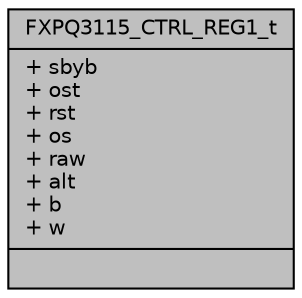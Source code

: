 digraph "FXPQ3115_CTRL_REG1_t"
{
  edge [fontname="Helvetica",fontsize="10",labelfontname="Helvetica",labelfontsize="10"];
  node [fontname="Helvetica",fontsize="10",shape=record];
  Node1 [label="{FXPQ3115_CTRL_REG1_t\n|+ sbyb\l+ ost\l+ rst\l+ os\l+ raw\l+ alt\l+ b\l+ w\l|}",height=0.2,width=0.4,color="black", fillcolor="grey75", style="filled", fontcolor="black"];
}
